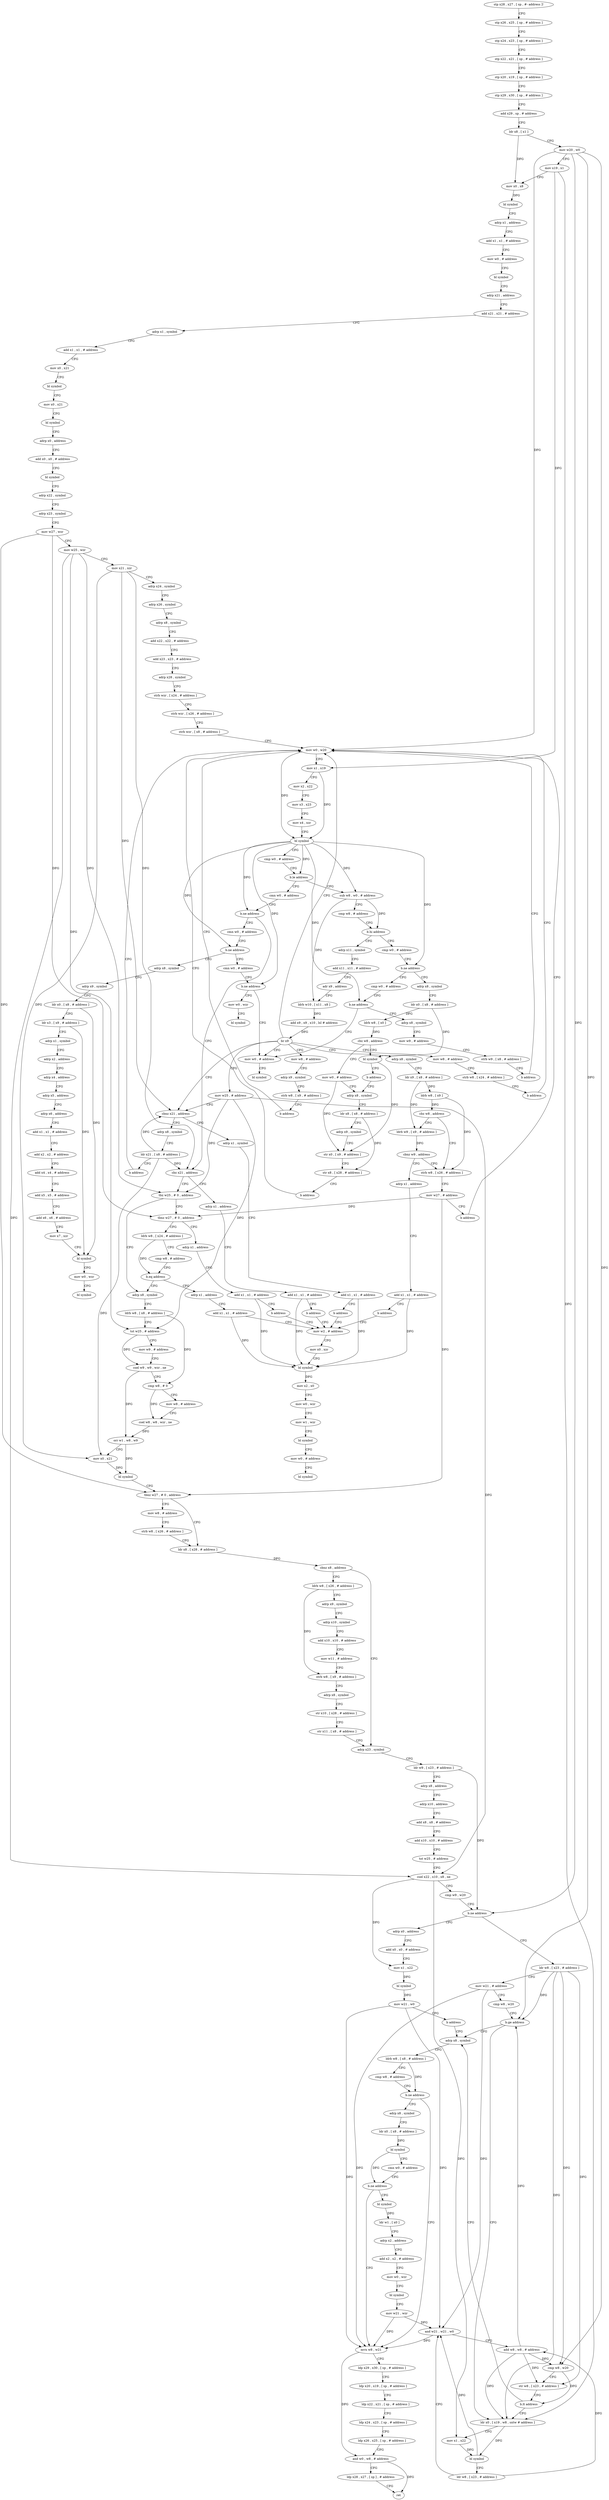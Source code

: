 digraph "func" {
"4201360" [label = "stp x28 , x27 , [ sp , #- address ]!" ]
"4201364" [label = "stp x26 , x25 , [ sp , # address ]" ]
"4201368" [label = "stp x24 , x23 , [ sp , # address ]" ]
"4201372" [label = "stp x22 , x21 , [ sp , # address ]" ]
"4201376" [label = "stp x20 , x19 , [ sp , # address ]" ]
"4201380" [label = "stp x29 , x30 , [ sp , # address ]" ]
"4201384" [label = "add x29 , sp , # address" ]
"4201388" [label = "ldr x8 , [ x1 ]" ]
"4201392" [label = "mov w20 , w0" ]
"4201396" [label = "mov x19 , x1" ]
"4201400" [label = "mov x0 , x8" ]
"4201404" [label = "bl symbol" ]
"4201408" [label = "adrp x1 , address" ]
"4201412" [label = "add x1 , x1 , # address" ]
"4201416" [label = "mov w0 , # address" ]
"4201420" [label = "bl symbol" ]
"4201424" [label = "adrp x21 , address" ]
"4201428" [label = "add x21 , x21 , # address" ]
"4201432" [label = "adrp x1 , symbol" ]
"4201436" [label = "add x1 , x1 , # address" ]
"4201440" [label = "mov x0 , x21" ]
"4201444" [label = "bl symbol" ]
"4201448" [label = "mov x0 , x21" ]
"4201452" [label = "bl symbol" ]
"4201456" [label = "adrp x0 , address" ]
"4201460" [label = "add x0 , x0 , # address" ]
"4201464" [label = "bl symbol" ]
"4201468" [label = "adrp x22 , symbol" ]
"4201472" [label = "adrp x23 , symbol" ]
"4201476" [label = "mov w27 , wzr" ]
"4201480" [label = "mov w25 , wzr" ]
"4201484" [label = "mov x21 , xzr" ]
"4201488" [label = "adrp x24 , symbol" ]
"4201492" [label = "adrp x26 , symbol" ]
"4201496" [label = "adrp x8 , symbol" ]
"4201500" [label = "add x22 , x22 , # address" ]
"4201504" [label = "add x23 , x23 , # address" ]
"4201508" [label = "adrp x28 , symbol" ]
"4201512" [label = "strb wzr , [ x24 , # address ]" ]
"4201516" [label = "strb wzr , [ x26 , # address ]" ]
"4201520" [label = "strb wzr , [ x8 , # address ]" ]
"4201524" [label = "mov w0 , w20" ]
"4201760" [label = "cmn w0 , # address" ]
"4201764" [label = "b.ne address" ]
"4202108" [label = "cmn w0 , # address" ]
"4201768" [label = "cbz x21 , address" ]
"4201556" [label = "sub w8 , w0 , # address" ]
"4201560" [label = "cmp w8 , # address" ]
"4201564" [label = "b.hi address" ]
"4201612" [label = "cmp w0 , # address" ]
"4201568" [label = "adrp x11 , symbol" ]
"4202112" [label = "b.ne address" ]
"4202188" [label = "cmn w0 , # address" ]
"4202116" [label = "adrp x8 , symbol" ]
"4202228" [label = "adrp x1 , address" ]
"4201772" [label = "tbz w25 , # 0 , address" ]
"4201616" [label = "b.ne address" ]
"4201708" [label = "cmp w0 , # address" ]
"4201620" [label = "adrp x8 , symbol" ]
"4201572" [label = "add x11 , x11 , # address" ]
"4201576" [label = "adr x9 , address" ]
"4201580" [label = "ldrb w10 , [ x11 , x8 ]" ]
"4201584" [label = "add x9 , x9 , x10 , lsl # address" ]
"4201588" [label = "br x9" ]
"4201592" [label = "mov w25 , # address" ]
"4201596" [label = "cbnz x21 , address" ]
"4201644" [label = "mov w8 , # address" ]
"4201660" [label = "adrp x8 , symbol" ]
"4201696" [label = "mov w8 , # address" ]
"4202240" [label = "mov w0 , # address" ]
"4202192" [label = "b.ne address" ]
"4202196" [label = "mov w0 , wzr" ]
"4202120" [label = "adrp x9 , symbol" ]
"4202124" [label = "ldr x0 , [ x8 , # address ]" ]
"4202128" [label = "ldr x3 , [ x9 , # address ]" ]
"4202132" [label = "adrp x1 , symbol" ]
"4202136" [label = "adrp x2 , address" ]
"4202140" [label = "adrp x4 , address" ]
"4202144" [label = "adrp x5 , address" ]
"4202148" [label = "adrp x6 , address" ]
"4202152" [label = "add x1 , x1 , # address" ]
"4202156" [label = "add x2 , x2 , # address" ]
"4202160" [label = "add x4 , x4 , # address" ]
"4202164" [label = "add x5 , x5 , # address" ]
"4202168" [label = "add x6 , x6 , # address" ]
"4202172" [label = "mov x7 , xzr" ]
"4202176" [label = "bl symbol" ]
"4202180" [label = "mov w0 , wzr" ]
"4202184" [label = "bl symbol" ]
"4202232" [label = "add x1 , x1 , # address" ]
"4202236" [label = "b address" ]
"4202268" [label = "mov w2 , # address" ]
"4201792" [label = "adrp x8 , symbol" ]
"4201776" [label = "tbnz w27 , # 0 , address" ]
"4201712" [label = "b.ne address" ]
"4201716" [label = "adrp x8 , symbol" ]
"4201624" [label = "ldr x0 , [ x8 , # address ]" ]
"4201628" [label = "ldrb w8 , [ x0 ]" ]
"4201632" [label = "cbz w8 , address" ]
"4201732" [label = "mov w0 , # address" ]
"4201636" [label = "bl symbol" ]
"4201528" [label = "mov x1 , x19" ]
"4201532" [label = "mov x2 , x22" ]
"4201536" [label = "mov x3 , x23" ]
"4201540" [label = "mov x4 , xzr" ]
"4201544" [label = "bl symbol" ]
"4201548" [label = "cmp w0 , # address" ]
"4201552" [label = "b.le address" ]
"4202204" [label = "adrp x1 , symbol" ]
"4201600" [label = "adrp x8 , symbol" ]
"4201648" [label = "adrp x9 , symbol" ]
"4201652" [label = "strb w8 , [ x9 , # address ]" ]
"4201656" [label = "b address" ]
"4201664" [label = "ldr x9 , [ x8 , # address ]" ]
"4201668" [label = "ldrb w8 , [ x9 ]" ]
"4201672" [label = "cbz w8 , address" ]
"4201684" [label = "strb w8 , [ x26 , # address ]" ]
"4201676" [label = "ldrb w9 , [ x9 , # address ]" ]
"4201700" [label = "strb w8 , [ x24 , # address ]" ]
"4201704" [label = "b address" ]
"4202244" [label = "bl symbol" ]
"4202200" [label = "bl symbol" ]
"4202272" [label = "mov x0 , xzr" ]
"4202276" [label = "bl symbol" ]
"4202280" [label = "mov x2 , x0" ]
"4202284" [label = "mov w0 , wzr" ]
"4202288" [label = "mov w1 , wzr" ]
"4202292" [label = "bl symbol" ]
"4202296" [label = "mov w0 , # address" ]
"4202300" [label = "bl symbol" ]
"4201796" [label = "ldrb w8 , [ x8 , # address ]" ]
"4201800" [label = "tst w25 , # address" ]
"4201804" [label = "mov w9 , # address" ]
"4201808" [label = "csel w9 , w9 , wzr , ne" ]
"4201812" [label = "cmp w8 , # 0" ]
"4201816" [label = "mov w8 , # address" ]
"4201820" [label = "csel w8 , w8 , wzr , ne" ]
"4201824" [label = "orr w1 , w8 , w9" ]
"4201828" [label = "mov x0 , x21" ]
"4201832" [label = "bl symbol" ]
"4201836" [label = "tbnz w27 , # 0 , address" ]
"4201848" [label = "ldr x8 , [ x28 , # address ]" ]
"4201840" [label = "mov w8 , # address" ]
"4202248" [label = "adrp x1 , address" ]
"4201780" [label = "ldrb w8 , [ x24 , # address ]" ]
"4201720" [label = "mov w9 , # address" ]
"4201724" [label = "strb w9 , [ x8 , # address ]" ]
"4201728" [label = "b address" ]
"4201736" [label = "adrp x8 , symbol" ]
"4201640" [label = "b address" ]
"4202208" [label = "add x1 , x1 , # address" ]
"4202212" [label = "b address" ]
"4201604" [label = "ldr x21 , [ x8 , # address ]" ]
"4201608" [label = "b address" ]
"4201688" [label = "mov w27 , # address" ]
"4201692" [label = "b address" ]
"4201680" [label = "cbnz w9 , address" ]
"4202216" [label = "adrp x1 , address" ]
"4201852" [label = "cbnz x8 , address" ]
"4201892" [label = "adrp x23 , symbol" ]
"4201856" [label = "ldrb w8 , [ x26 , # address ]" ]
"4201844" [label = "strb w8 , [ x26 , # address ]" ]
"4202252" [label = "add x1 , x1 , # address" ]
"4202256" [label = "b address" ]
"4201784" [label = "cmp w8 , # address" ]
"4201788" [label = "b.eq address" ]
"4202260" [label = "adrp x1 , address" ]
"4201740" [label = "ldr x8 , [ x8 , # address ]" ]
"4201744" [label = "adrp x9 , symbol" ]
"4201748" [label = "str x0 , [ x9 , # address ]" ]
"4201752" [label = "str x8 , [ x28 , # address ]" ]
"4201756" [label = "b address" ]
"4202220" [label = "add x1 , x1 , # address" ]
"4202224" [label = "b address" ]
"4201896" [label = "ldr w9 , [ x23 , # address ]" ]
"4201900" [label = "adrp x8 , address" ]
"4201904" [label = "adrp x10 , address" ]
"4201908" [label = "add x8 , x8 , # address" ]
"4201912" [label = "add x10 , x10 , # address" ]
"4201916" [label = "tst w25 , # address" ]
"4201920" [label = "csel x22 , x10 , x8 , ne" ]
"4201924" [label = "cmp w9 , w20" ]
"4201928" [label = "b.ne address" ]
"4201956" [label = "ldr w8 , [ x23 , # address ]" ]
"4201932" [label = "adrp x0 , address" ]
"4201860" [label = "adrp x9 , symbol" ]
"4201864" [label = "adrp x10 , symbol" ]
"4201868" [label = "add x10 , x10 , # address" ]
"4201872" [label = "mov w11 , # address" ]
"4201876" [label = "strb w8 , [ x9 , # address ]" ]
"4201880" [label = "adrp x8 , symbol" ]
"4201884" [label = "str x10 , [ x28 , # address ]" ]
"4201888" [label = "str x11 , [ x8 , # address ]" ]
"4202264" [label = "add x1 , x1 , # address" ]
"4201960" [label = "mov w21 , # address" ]
"4201964" [label = "cmp w8 , w20" ]
"4201968" [label = "b.ge address" ]
"4202008" [label = "adrp x8 , symbol" ]
"4201972" [label = "ldr x0 , [ x19 , w8 , sxtw # address ]" ]
"4201936" [label = "add x0 , x0 , # address" ]
"4201940" [label = "mov x1 , x22" ]
"4201944" [label = "bl symbol" ]
"4201948" [label = "mov w21 , w0" ]
"4201952" [label = "b address" ]
"4202012" [label = "ldrb w8 , [ x8 , # address ]" ]
"4202016" [label = "cmp w8 , # address" ]
"4202020" [label = "b.ne address" ]
"4202072" [label = "mvn w8 , w21" ]
"4202024" [label = "adrp x8 , symbol" ]
"4201976" [label = "mov x1 , x22" ]
"4201980" [label = "bl symbol" ]
"4201984" [label = "ldr w8 , [ x23 , # address ]" ]
"4201988" [label = "and w21 , w21 , w0" ]
"4201992" [label = "add w8 , w8 , # address" ]
"4201996" [label = "cmp w8 , w20" ]
"4202000" [label = "str w8 , [ x23 , # address ]" ]
"4202004" [label = "b.lt address" ]
"4202076" [label = "ldp x29 , x30 , [ sp , # address ]" ]
"4202080" [label = "ldp x20 , x19 , [ sp , # address ]" ]
"4202084" [label = "ldp x22 , x21 , [ sp , # address ]" ]
"4202088" [label = "ldp x24 , x23 , [ sp , # address ]" ]
"4202092" [label = "ldp x26 , x25 , [ sp , # address ]" ]
"4202096" [label = "and w0 , w8 , # address" ]
"4202100" [label = "ldp x28 , x27 , [ sp ] , # address" ]
"4202104" [label = "ret" ]
"4202028" [label = "ldr x0 , [ x8 , # address ]" ]
"4202032" [label = "bl symbol" ]
"4202036" [label = "cmn w0 , # address" ]
"4202040" [label = "b.ne address" ]
"4202044" [label = "bl symbol" ]
"4202048" [label = "ldr w1 , [ x0 ]" ]
"4202052" [label = "adrp x2 , address" ]
"4202056" [label = "add x2 , x2 , # address" ]
"4202060" [label = "mov w0 , wzr" ]
"4202064" [label = "bl symbol" ]
"4202068" [label = "mov w21 , wzr" ]
"4201360" -> "4201364" [ label = "CFG" ]
"4201364" -> "4201368" [ label = "CFG" ]
"4201368" -> "4201372" [ label = "CFG" ]
"4201372" -> "4201376" [ label = "CFG" ]
"4201376" -> "4201380" [ label = "CFG" ]
"4201380" -> "4201384" [ label = "CFG" ]
"4201384" -> "4201388" [ label = "CFG" ]
"4201388" -> "4201392" [ label = "CFG" ]
"4201388" -> "4201400" [ label = "DFG" ]
"4201392" -> "4201396" [ label = "CFG" ]
"4201392" -> "4201524" [ label = "DFG" ]
"4201392" -> "4201928" [ label = "DFG" ]
"4201392" -> "4201968" [ label = "DFG" ]
"4201392" -> "4201996" [ label = "DFG" ]
"4201396" -> "4201400" [ label = "CFG" ]
"4201396" -> "4201528" [ label = "DFG" ]
"4201396" -> "4201972" [ label = "DFG" ]
"4201400" -> "4201404" [ label = "DFG" ]
"4201404" -> "4201408" [ label = "CFG" ]
"4201408" -> "4201412" [ label = "CFG" ]
"4201412" -> "4201416" [ label = "CFG" ]
"4201416" -> "4201420" [ label = "CFG" ]
"4201420" -> "4201424" [ label = "CFG" ]
"4201424" -> "4201428" [ label = "CFG" ]
"4201428" -> "4201432" [ label = "CFG" ]
"4201432" -> "4201436" [ label = "CFG" ]
"4201436" -> "4201440" [ label = "CFG" ]
"4201440" -> "4201444" [ label = "CFG" ]
"4201444" -> "4201448" [ label = "CFG" ]
"4201448" -> "4201452" [ label = "CFG" ]
"4201452" -> "4201456" [ label = "CFG" ]
"4201456" -> "4201460" [ label = "CFG" ]
"4201460" -> "4201464" [ label = "CFG" ]
"4201464" -> "4201468" [ label = "CFG" ]
"4201468" -> "4201472" [ label = "CFG" ]
"4201472" -> "4201476" [ label = "CFG" ]
"4201476" -> "4201480" [ label = "CFG" ]
"4201476" -> "4201776" [ label = "DFG" ]
"4201476" -> "4201836" [ label = "DFG" ]
"4201480" -> "4201484" [ label = "CFG" ]
"4201480" -> "4201772" [ label = "DFG" ]
"4201480" -> "4201800" [ label = "DFG" ]
"4201480" -> "4201920" [ label = "DFG" ]
"4201484" -> "4201488" [ label = "CFG" ]
"4201484" -> "4201768" [ label = "DFG" ]
"4201484" -> "4201596" [ label = "DFG" ]
"4201484" -> "4201828" [ label = "DFG" ]
"4201488" -> "4201492" [ label = "CFG" ]
"4201492" -> "4201496" [ label = "CFG" ]
"4201496" -> "4201500" [ label = "CFG" ]
"4201500" -> "4201504" [ label = "CFG" ]
"4201504" -> "4201508" [ label = "CFG" ]
"4201508" -> "4201512" [ label = "CFG" ]
"4201512" -> "4201516" [ label = "CFG" ]
"4201516" -> "4201520" [ label = "CFG" ]
"4201520" -> "4201524" [ label = "CFG" ]
"4201524" -> "4201528" [ label = "CFG" ]
"4201524" -> "4201544" [ label = "DFG" ]
"4201760" -> "4201764" [ label = "CFG" ]
"4201764" -> "4202108" [ label = "CFG" ]
"4201764" -> "4201768" [ label = "CFG" ]
"4202108" -> "4202112" [ label = "CFG" ]
"4201768" -> "4202228" [ label = "CFG" ]
"4201768" -> "4201772" [ label = "CFG" ]
"4201556" -> "4201560" [ label = "CFG" ]
"4201556" -> "4201564" [ label = "DFG" ]
"4201556" -> "4201580" [ label = "DFG" ]
"4201560" -> "4201564" [ label = "CFG" ]
"4201564" -> "4201612" [ label = "CFG" ]
"4201564" -> "4201568" [ label = "CFG" ]
"4201612" -> "4201616" [ label = "CFG" ]
"4201568" -> "4201572" [ label = "CFG" ]
"4202112" -> "4202188" [ label = "CFG" ]
"4202112" -> "4202116" [ label = "CFG" ]
"4202188" -> "4202192" [ label = "CFG" ]
"4202116" -> "4202120" [ label = "CFG" ]
"4202228" -> "4202232" [ label = "CFG" ]
"4201772" -> "4201792" [ label = "CFG" ]
"4201772" -> "4201776" [ label = "CFG" ]
"4201616" -> "4201708" [ label = "CFG" ]
"4201616" -> "4201620" [ label = "CFG" ]
"4201708" -> "4201712" [ label = "CFG" ]
"4201620" -> "4201624" [ label = "CFG" ]
"4201572" -> "4201576" [ label = "CFG" ]
"4201576" -> "4201580" [ label = "CFG" ]
"4201580" -> "4201584" [ label = "DFG" ]
"4201584" -> "4201588" [ label = "DFG" ]
"4201588" -> "4201524" [ label = "CFG" ]
"4201588" -> "4201592" [ label = "CFG" ]
"4201588" -> "4201596" [ label = "CFG" ]
"4201588" -> "4201644" [ label = "CFG" ]
"4201588" -> "4201660" [ label = "CFG" ]
"4201588" -> "4201696" [ label = "CFG" ]
"4201588" -> "4202240" [ label = "CFG" ]
"4201592" -> "4201596" [ label = "CFG" ]
"4201592" -> "4201772" [ label = "DFG" ]
"4201592" -> "4201800" [ label = "DFG" ]
"4201592" -> "4201920" [ label = "DFG" ]
"4201596" -> "4202204" [ label = "CFG" ]
"4201596" -> "4201600" [ label = "CFG" ]
"4201644" -> "4201648" [ label = "CFG" ]
"4201660" -> "4201664" [ label = "CFG" ]
"4201696" -> "4201700" [ label = "CFG" ]
"4202240" -> "4202244" [ label = "CFG" ]
"4202192" -> "4202240" [ label = "CFG" ]
"4202192" -> "4202196" [ label = "CFG" ]
"4202196" -> "4202200" [ label = "CFG" ]
"4202120" -> "4202124" [ label = "CFG" ]
"4202124" -> "4202128" [ label = "CFG" ]
"4202124" -> "4202176" [ label = "DFG" ]
"4202128" -> "4202132" [ label = "CFG" ]
"4202128" -> "4202176" [ label = "DFG" ]
"4202132" -> "4202136" [ label = "CFG" ]
"4202136" -> "4202140" [ label = "CFG" ]
"4202140" -> "4202144" [ label = "CFG" ]
"4202144" -> "4202148" [ label = "CFG" ]
"4202148" -> "4202152" [ label = "CFG" ]
"4202152" -> "4202156" [ label = "CFG" ]
"4202156" -> "4202160" [ label = "CFG" ]
"4202160" -> "4202164" [ label = "CFG" ]
"4202164" -> "4202168" [ label = "CFG" ]
"4202168" -> "4202172" [ label = "CFG" ]
"4202172" -> "4202176" [ label = "CFG" ]
"4202176" -> "4202180" [ label = "CFG" ]
"4202180" -> "4202184" [ label = "CFG" ]
"4202232" -> "4202236" [ label = "CFG" ]
"4202232" -> "4202276" [ label = "DFG" ]
"4202236" -> "4202268" [ label = "CFG" ]
"4202268" -> "4202272" [ label = "CFG" ]
"4201792" -> "4201796" [ label = "CFG" ]
"4201776" -> "4202248" [ label = "CFG" ]
"4201776" -> "4201780" [ label = "CFG" ]
"4201712" -> "4202240" [ label = "CFG" ]
"4201712" -> "4201716" [ label = "CFG" ]
"4201716" -> "4201720" [ label = "CFG" ]
"4201624" -> "4201628" [ label = "DFG" ]
"4201624" -> "4201636" [ label = "DFG" ]
"4201628" -> "4201632" [ label = "DFG" ]
"4201632" -> "4201732" [ label = "CFG" ]
"4201632" -> "4201636" [ label = "CFG" ]
"4201732" -> "4201736" [ label = "CFG" ]
"4201732" -> "4201748" [ label = "DFG" ]
"4201636" -> "4201640" [ label = "CFG" ]
"4201636" -> "4201748" [ label = "DFG" ]
"4201528" -> "4201532" [ label = "CFG" ]
"4201528" -> "4201544" [ label = "DFG" ]
"4201532" -> "4201536" [ label = "CFG" ]
"4201536" -> "4201540" [ label = "CFG" ]
"4201540" -> "4201544" [ label = "CFG" ]
"4201544" -> "4201548" [ label = "CFG" ]
"4201544" -> "4201552" [ label = "DFG" ]
"4201544" -> "4201764" [ label = "DFG" ]
"4201544" -> "4201556" [ label = "DFG" ]
"4201544" -> "4202112" [ label = "DFG" ]
"4201544" -> "4201616" [ label = "DFG" ]
"4201544" -> "4202192" [ label = "DFG" ]
"4201544" -> "4201712" [ label = "DFG" ]
"4201548" -> "4201552" [ label = "CFG" ]
"4201552" -> "4201760" [ label = "CFG" ]
"4201552" -> "4201556" [ label = "CFG" ]
"4202204" -> "4202208" [ label = "CFG" ]
"4201600" -> "4201604" [ label = "CFG" ]
"4201648" -> "4201652" [ label = "CFG" ]
"4201652" -> "4201656" [ label = "CFG" ]
"4201656" -> "4201524" [ label = "CFG" ]
"4201664" -> "4201668" [ label = "DFG" ]
"4201664" -> "4201676" [ label = "DFG" ]
"4201668" -> "4201672" [ label = "DFG" ]
"4201668" -> "4201684" [ label = "DFG" ]
"4201672" -> "4201684" [ label = "CFG" ]
"4201672" -> "4201676" [ label = "CFG" ]
"4201684" -> "4201688" [ label = "CFG" ]
"4201676" -> "4201680" [ label = "DFG" ]
"4201700" -> "4201704" [ label = "CFG" ]
"4201704" -> "4201524" [ label = "CFG" ]
"4202272" -> "4202276" [ label = "CFG" ]
"4202276" -> "4202280" [ label = "DFG" ]
"4202280" -> "4202284" [ label = "CFG" ]
"4202284" -> "4202288" [ label = "CFG" ]
"4202288" -> "4202292" [ label = "CFG" ]
"4202292" -> "4202296" [ label = "CFG" ]
"4202296" -> "4202300" [ label = "CFG" ]
"4201796" -> "4201800" [ label = "CFG" ]
"4201796" -> "4201812" [ label = "DFG" ]
"4201800" -> "4201804" [ label = "CFG" ]
"4201800" -> "4201808" [ label = "DFG" ]
"4201804" -> "4201808" [ label = "CFG" ]
"4201808" -> "4201812" [ label = "CFG" ]
"4201808" -> "4201824" [ label = "DFG" ]
"4201812" -> "4201816" [ label = "CFG" ]
"4201812" -> "4201820" [ label = "DFG" ]
"4201816" -> "4201820" [ label = "CFG" ]
"4201820" -> "4201824" [ label = "DFG" ]
"4201824" -> "4201828" [ label = "CFG" ]
"4201824" -> "4201832" [ label = "DFG" ]
"4201828" -> "4201832" [ label = "DFG" ]
"4201832" -> "4201836" [ label = "CFG" ]
"4201836" -> "4201848" [ label = "CFG" ]
"4201836" -> "4201840" [ label = "CFG" ]
"4201848" -> "4201852" [ label = "DFG" ]
"4201840" -> "4201844" [ label = "CFG" ]
"4202248" -> "4202252" [ label = "CFG" ]
"4201780" -> "4201784" [ label = "CFG" ]
"4201780" -> "4201788" [ label = "DFG" ]
"4201720" -> "4201724" [ label = "CFG" ]
"4201724" -> "4201728" [ label = "CFG" ]
"4201728" -> "4201524" [ label = "CFG" ]
"4201736" -> "4201740" [ label = "CFG" ]
"4201640" -> "4201736" [ label = "CFG" ]
"4202208" -> "4202212" [ label = "CFG" ]
"4202208" -> "4202276" [ label = "DFG" ]
"4202212" -> "4202268" [ label = "CFG" ]
"4201604" -> "4201608" [ label = "CFG" ]
"4201604" -> "4201768" [ label = "DFG" ]
"4201604" -> "4201596" [ label = "DFG" ]
"4201604" -> "4201828" [ label = "DFG" ]
"4201608" -> "4201524" [ label = "CFG" ]
"4201688" -> "4201692" [ label = "CFG" ]
"4201688" -> "4201776" [ label = "DFG" ]
"4201688" -> "4201836" [ label = "DFG" ]
"4201692" -> "4201524" [ label = "CFG" ]
"4201680" -> "4202216" [ label = "CFG" ]
"4201680" -> "4201684" [ label = "CFG" ]
"4202216" -> "4202220" [ label = "CFG" ]
"4201852" -> "4201892" [ label = "CFG" ]
"4201852" -> "4201856" [ label = "CFG" ]
"4201892" -> "4201896" [ label = "CFG" ]
"4201856" -> "4201860" [ label = "CFG" ]
"4201856" -> "4201876" [ label = "DFG" ]
"4201844" -> "4201848" [ label = "CFG" ]
"4202252" -> "4202256" [ label = "CFG" ]
"4202252" -> "4202276" [ label = "DFG" ]
"4202256" -> "4202268" [ label = "CFG" ]
"4201784" -> "4201788" [ label = "CFG" ]
"4201788" -> "4202260" [ label = "CFG" ]
"4201788" -> "4201792" [ label = "CFG" ]
"4202260" -> "4202264" [ label = "CFG" ]
"4201740" -> "4201744" [ label = "CFG" ]
"4201740" -> "4201752" [ label = "DFG" ]
"4201744" -> "4201748" [ label = "CFG" ]
"4201748" -> "4201752" [ label = "CFG" ]
"4201752" -> "4201756" [ label = "CFG" ]
"4201756" -> "4201524" [ label = "CFG" ]
"4202220" -> "4202224" [ label = "CFG" ]
"4202220" -> "4202276" [ label = "DFG" ]
"4202224" -> "4202268" [ label = "CFG" ]
"4201896" -> "4201900" [ label = "CFG" ]
"4201896" -> "4201928" [ label = "DFG" ]
"4201900" -> "4201904" [ label = "CFG" ]
"4201904" -> "4201908" [ label = "CFG" ]
"4201908" -> "4201912" [ label = "CFG" ]
"4201912" -> "4201916" [ label = "CFG" ]
"4201916" -> "4201920" [ label = "CFG" ]
"4201920" -> "4201924" [ label = "CFG" ]
"4201920" -> "4201940" [ label = "DFG" ]
"4201920" -> "4201976" [ label = "DFG" ]
"4201924" -> "4201928" [ label = "CFG" ]
"4201928" -> "4201956" [ label = "CFG" ]
"4201928" -> "4201932" [ label = "CFG" ]
"4201956" -> "4201960" [ label = "CFG" ]
"4201956" -> "4201968" [ label = "DFG" ]
"4201956" -> "4201972" [ label = "DFG" ]
"4201956" -> "4201996" [ label = "DFG" ]
"4201956" -> "4202000" [ label = "DFG" ]
"4201932" -> "4201936" [ label = "CFG" ]
"4201860" -> "4201864" [ label = "CFG" ]
"4201864" -> "4201868" [ label = "CFG" ]
"4201868" -> "4201872" [ label = "CFG" ]
"4201872" -> "4201876" [ label = "CFG" ]
"4201876" -> "4201880" [ label = "CFG" ]
"4201880" -> "4201884" [ label = "CFG" ]
"4201884" -> "4201888" [ label = "CFG" ]
"4201888" -> "4201892" [ label = "CFG" ]
"4202264" -> "4202268" [ label = "CFG" ]
"4202264" -> "4202276" [ label = "DFG" ]
"4201960" -> "4201964" [ label = "CFG" ]
"4201960" -> "4201988" [ label = "DFG" ]
"4201960" -> "4202072" [ label = "DFG" ]
"4201964" -> "4201968" [ label = "CFG" ]
"4201968" -> "4202008" [ label = "CFG" ]
"4201968" -> "4201972" [ label = "CFG" ]
"4202008" -> "4202012" [ label = "CFG" ]
"4201972" -> "4201976" [ label = "CFG" ]
"4201972" -> "4201980" [ label = "DFG" ]
"4201936" -> "4201940" [ label = "CFG" ]
"4201940" -> "4201944" [ label = "DFG" ]
"4201944" -> "4201948" [ label = "DFG" ]
"4201948" -> "4201952" [ label = "CFG" ]
"4201948" -> "4201988" [ label = "DFG" ]
"4201948" -> "4202072" [ label = "DFG" ]
"4201952" -> "4202008" [ label = "CFG" ]
"4202012" -> "4202016" [ label = "CFG" ]
"4202012" -> "4202020" [ label = "DFG" ]
"4202016" -> "4202020" [ label = "CFG" ]
"4202020" -> "4202072" [ label = "CFG" ]
"4202020" -> "4202024" [ label = "CFG" ]
"4202072" -> "4202076" [ label = "CFG" ]
"4202072" -> "4202096" [ label = "DFG" ]
"4202024" -> "4202028" [ label = "CFG" ]
"4201976" -> "4201980" [ label = "DFG" ]
"4201980" -> "4201984" [ label = "CFG" ]
"4201980" -> "4201988" [ label = "DFG" ]
"4201984" -> "4201988" [ label = "CFG" ]
"4201984" -> "4201992" [ label = "DFG" ]
"4201988" -> "4201992" [ label = "CFG" ]
"4201988" -> "4202072" [ label = "DFG" ]
"4201992" -> "4201996" [ label = "DFG" ]
"4201992" -> "4201972" [ label = "DFG" ]
"4201992" -> "4201968" [ label = "DFG" ]
"4201992" -> "4202000" [ label = "DFG" ]
"4201996" -> "4202000" [ label = "CFG" ]
"4201996" -> "4202004" [ label = "DFG" ]
"4202000" -> "4202004" [ label = "CFG" ]
"4202004" -> "4201972" [ label = "CFG" ]
"4202004" -> "4202008" [ label = "CFG" ]
"4202076" -> "4202080" [ label = "CFG" ]
"4202080" -> "4202084" [ label = "CFG" ]
"4202084" -> "4202088" [ label = "CFG" ]
"4202088" -> "4202092" [ label = "CFG" ]
"4202092" -> "4202096" [ label = "CFG" ]
"4202096" -> "4202100" [ label = "CFG" ]
"4202096" -> "4202104" [ label = "DFG" ]
"4202100" -> "4202104" [ label = "CFG" ]
"4202028" -> "4202032" [ label = "DFG" ]
"4202032" -> "4202036" [ label = "CFG" ]
"4202032" -> "4202040" [ label = "DFG" ]
"4202036" -> "4202040" [ label = "CFG" ]
"4202040" -> "4202072" [ label = "CFG" ]
"4202040" -> "4202044" [ label = "CFG" ]
"4202044" -> "4202048" [ label = "DFG" ]
"4202048" -> "4202052" [ label = "CFG" ]
"4202052" -> "4202056" [ label = "CFG" ]
"4202056" -> "4202060" [ label = "CFG" ]
"4202060" -> "4202064" [ label = "CFG" ]
"4202064" -> "4202068" [ label = "CFG" ]
"4202068" -> "4202072" [ label = "DFG" ]
"4202068" -> "4201988" [ label = "DFG" ]
}
